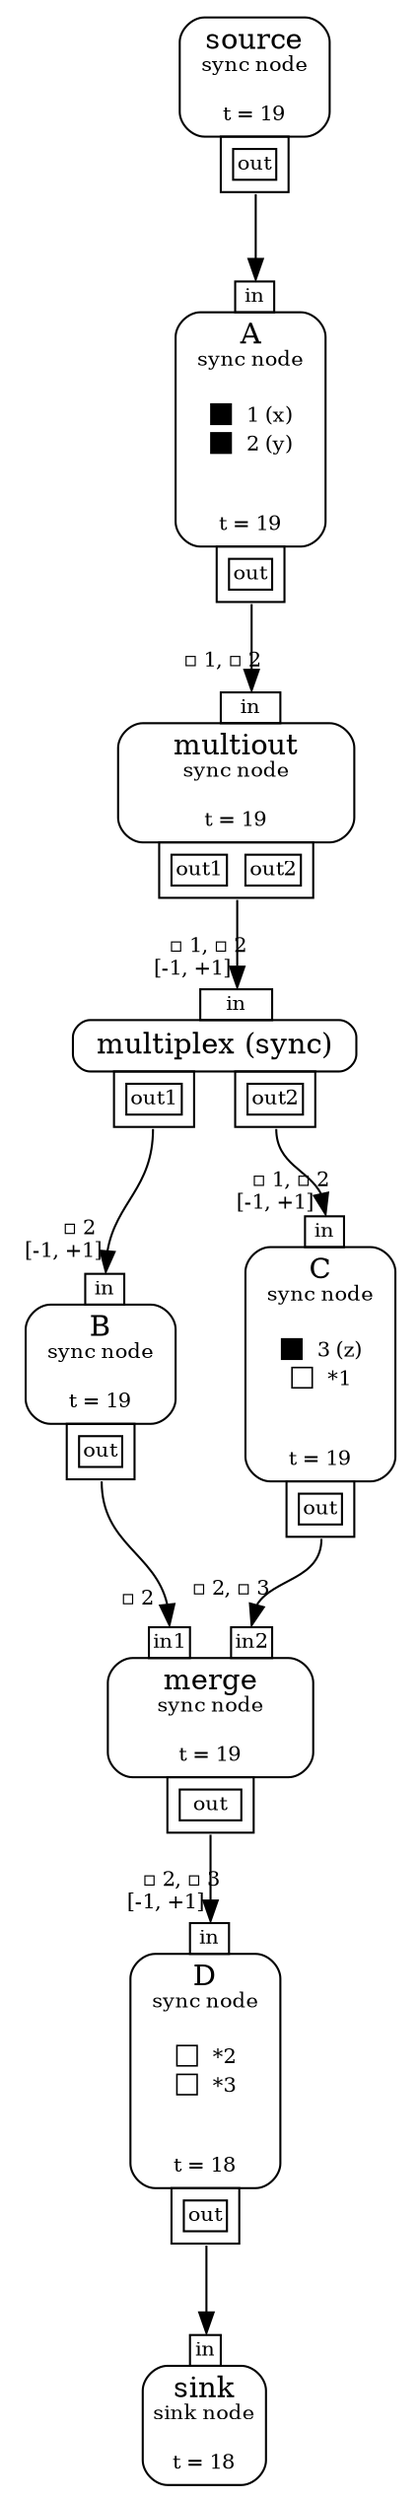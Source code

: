 digraph G{
	rankdir=TB
	node0 [shape=plaintext label=<
<TABLE BORDER="0" CELLBORDER="0" CELLSPACING="0" CELLPADDING="0"><TR><TD COLSPAN="1" BORDER="1" STYLE="ROUNDED" CELLPADDING="4" COLOR="black">source<BR/><FONT POINT-SIZE="10">sync node</FONT><BR/><BR/><FONT POINT-SIZE="10">t = 19</FONT></TD></TR><TR><TD COLSPAN="1" BORDER="0"><TABLE BORDER="0" CELLBORDER="0" CELLSPACING="0" CELLPADDING="0"><TR><TD WIDTH="20"></TD><TD BORDER="1" CELLPADDING="3" PORT="out1" COLOR="black"><TABLE BORDER="0" CELLSPACING="2"><TR CELLPADDING="1"><TD BORDER="1" CELLPADDING="1"><FONT POINT-SIZE="10">out</FONT></TD></TR></TABLE></TD><TD WIDTH="20"></TD></TR></TABLE></TD></TR></TABLE>
>];
	node2 [shape=plaintext label=<
<TABLE BORDER="0" CELLBORDER="0" CELLSPACING="0" CELLPADDING="0"><TR><TD WIDTH="20"></TD><TD BORDER="1" CELLPADDING="1" PORT="in3" COLOR="black"><FONT POINT-SIZE="10">in</FONT></TD><TD WIDTH="20"></TD></TR><TR><TD COLSPAN="3" BORDER="1" STYLE="ROUNDED" CELLPADDING="4" COLOR="black">A<BR/><FONT POINT-SIZE="10">sync node</FONT><BR/><BR/>&#x25A0; <FONT POINT-SIZE="10">1 (x)</FONT><BR/>&#x25A0; <FONT POINT-SIZE="10">2 (y)</FONT><BR/><BR/><BR/><FONT POINT-SIZE="10">t = 19</FONT></TD></TR><TR><TD COLSPAN="3" BORDER="0"><TABLE BORDER="0" CELLBORDER="0" CELLSPACING="0" CELLPADDING="0"><TR><TD WIDTH="20"></TD><TD BORDER="1" CELLPADDING="3" PORT="out4" COLOR="black"><TABLE BORDER="0" CELLSPACING="2"><TR CELLPADDING="1"><TD BORDER="1" CELLPADDING="1"><FONT POINT-SIZE="10">out</FONT></TD></TR></TABLE></TD><TD WIDTH="20"></TD></TR></TABLE></TD></TR></TABLE>
>];
	node5 [shape=plaintext label=<
<TABLE BORDER="0" CELLBORDER="0" CELLSPACING="0" CELLPADDING="0"><TR><TD WIDTH="20"></TD><TD BORDER="1" CELLPADDING="1" PORT="in6" COLOR="black"><FONT POINT-SIZE="10">in</FONT></TD><TD WIDTH="20"></TD></TR><TR><TD COLSPAN="3" BORDER="1" STYLE="ROUNDED" CELLPADDING="4" COLOR="black">multiout<BR/><FONT POINT-SIZE="10">sync node</FONT><BR/><BR/><FONT POINT-SIZE="10">t = 19</FONT></TD></TR><TR><TD COLSPAN="3" BORDER="0"><TABLE BORDER="0" CELLBORDER="0" CELLSPACING="0" CELLPADDING="0"><TR><TD WIDTH="20"></TD><TD BORDER="1" CELLPADDING="3" PORT="out7" COLOR="black"><TABLE BORDER="0" CELLSPACING="2"><TR CELLPADDING="1"><TD BORDER="1" CELLPADDING="1"><FONT POINT-SIZE="10">out1</FONT></TD><TD WIDTH="5"></TD><TD BORDER="1" CELLPADDING="1"><FONT POINT-SIZE="10">out2</FONT></TD></TR></TABLE></TD><TD WIDTH="20"></TD></TR></TABLE></TD></TR></TABLE>
>];
	node8 [shape=plaintext label=<
<TABLE BORDER="0" CELLBORDER="0" CELLSPACING="0" CELLPADDING="0"><TR><TD WIDTH="20"></TD><TD BORDER="1" CELLPADDING="1" PORT="in9" COLOR="black"><FONT POINT-SIZE="10">in</FONT></TD><TD WIDTH="20"></TD></TR><TR><TD COLSPAN="3" BORDER="1" STYLE="ROUNDED" CELLPADDING="4" COLOR="black">multiplex (sync)</TD></TR><TR><TD COLSPAN="3" BORDER="0"><TABLE BORDER="0" CELLBORDER="0" CELLSPACING="0" CELLPADDING="0"><TR><TD WIDTH="20"></TD><TD BORDER="1" CELLPADDING="3" PORT="out10" COLOR="black"><TABLE BORDER="0" CELLSPACING="2"><TR CELLPADDING="1"><TD BORDER="1" CELLPADDING="1"><FONT POINT-SIZE="10">out1</FONT></TD></TR></TABLE></TD><TD WIDTH="20"></TD><TD BORDER="1" CELLPADDING="3" PORT="out11" COLOR="black"><TABLE BORDER="0" CELLSPACING="2"><TR CELLPADDING="1"><TD BORDER="1" CELLPADDING="1"><FONT POINT-SIZE="10">out2</FONT></TD></TR></TABLE></TD><TD WIDTH="20"></TD></TR></TABLE></TD></TR></TABLE>
>];
	node12 [shape=plaintext label=<
<TABLE BORDER="0" CELLBORDER="0" CELLSPACING="0" CELLPADDING="0"><TR><TD WIDTH="20"></TD><TD BORDER="1" CELLPADDING="1" PORT="in13" COLOR="black"><FONT POINT-SIZE="10">in</FONT></TD><TD WIDTH="20"></TD></TR><TR><TD COLSPAN="3" BORDER="1" STYLE="ROUNDED" CELLPADDING="4" COLOR="black">B<BR/><FONT POINT-SIZE="10">sync node</FONT><BR/><BR/><FONT POINT-SIZE="10">t = 19</FONT></TD></TR><TR><TD COLSPAN="3" BORDER="0"><TABLE BORDER="0" CELLBORDER="0" CELLSPACING="0" CELLPADDING="0"><TR><TD WIDTH="20"></TD><TD BORDER="1" CELLPADDING="3" PORT="out14" COLOR="black"><TABLE BORDER="0" CELLSPACING="2"><TR CELLPADDING="1"><TD BORDER="1" CELLPADDING="1"><FONT POINT-SIZE="10">out</FONT></TD></TR></TABLE></TD><TD WIDTH="20"></TD></TR></TABLE></TD></TR></TABLE>
>];
	node15 [shape=plaintext label=<
<TABLE BORDER="0" CELLBORDER="0" CELLSPACING="0" CELLPADDING="0"><TR><TD WIDTH="20"></TD><TD BORDER="1" CELLPADDING="1" PORT="in16" COLOR="black"><FONT POINT-SIZE="10">in</FONT></TD><TD WIDTH="20"></TD></TR><TR><TD COLSPAN="3" BORDER="1" STYLE="ROUNDED" CELLPADDING="4" COLOR="black">C<BR/><FONT POINT-SIZE="10">sync node</FONT><BR/><BR/>&#x25A0; <FONT POINT-SIZE="10">3 (z)</FONT><BR/>&#x25A1; <FONT POINT-SIZE="10">*1</FONT><BR/><BR/><BR/><FONT POINT-SIZE="10">t = 19</FONT></TD></TR><TR><TD COLSPAN="3" BORDER="0"><TABLE BORDER="0" CELLBORDER="0" CELLSPACING="0" CELLPADDING="0"><TR><TD WIDTH="20"></TD><TD BORDER="1" CELLPADDING="3" PORT="out17" COLOR="black"><TABLE BORDER="0" CELLSPACING="2"><TR CELLPADDING="1"><TD BORDER="1" CELLPADDING="1"><FONT POINT-SIZE="10">out</FONT></TD></TR></TABLE></TD><TD WIDTH="20"></TD></TR></TABLE></TD></TR></TABLE>
>];
	node18 [shape=plaintext label=<
<TABLE BORDER="0" CELLBORDER="0" CELLSPACING="0" CELLPADDING="0"><TR><TD WIDTH="20"></TD><TD BORDER="1" CELLPADDING="1" PORT="in19" COLOR="black"><FONT POINT-SIZE="10">in1</FONT></TD><TD WIDTH="20"></TD><TD BORDER="1" CELLPADDING="1" PORT="in20" COLOR="black"><FONT POINT-SIZE="10">in2</FONT></TD><TD WIDTH="20"></TD></TR><TR><TD COLSPAN="5" BORDER="1" STYLE="ROUNDED" CELLPADDING="4" COLOR="black">merge<BR/><FONT POINT-SIZE="10">sync node</FONT><BR/><BR/><FONT POINT-SIZE="10">t = 19</FONT></TD></TR><TR><TD COLSPAN="5" BORDER="0"><TABLE BORDER="0" CELLBORDER="0" CELLSPACING="0" CELLPADDING="0"><TR><TD WIDTH="20"></TD><TD BORDER="1" CELLPADDING="3" PORT="out21" COLOR="black"><TABLE BORDER="0" CELLSPACING="2"><TR CELLPADDING="1"><TD BORDER="1" CELLPADDING="1"><FONT POINT-SIZE="10">out</FONT></TD></TR></TABLE></TD><TD WIDTH="20"></TD></TR></TABLE></TD></TR></TABLE>
>];
	node22 [shape=plaintext label=<
<TABLE BORDER="0" CELLBORDER="0" CELLSPACING="0" CELLPADDING="0"><TR><TD WIDTH="20"></TD><TD BORDER="1" CELLPADDING="1" PORT="in23" COLOR="black"><FONT POINT-SIZE="10">in</FONT></TD><TD WIDTH="20"></TD></TR><TR><TD COLSPAN="3" BORDER="1" STYLE="ROUNDED" CELLPADDING="4" COLOR="black">D<BR/><FONT POINT-SIZE="10">sync node</FONT><BR/><BR/>&#x25A1; <FONT POINT-SIZE="10">*2</FONT><BR/>&#x25A1; <FONT POINT-SIZE="10">*3</FONT><BR/><BR/><BR/><FONT POINT-SIZE="10">t = 18</FONT></TD></TR><TR><TD COLSPAN="3" BORDER="0"><TABLE BORDER="0" CELLBORDER="0" CELLSPACING="0" CELLPADDING="0"><TR><TD WIDTH="20"></TD><TD BORDER="1" CELLPADDING="3" PORT="out24" COLOR="black"><TABLE BORDER="0" CELLSPACING="2"><TR CELLPADDING="1"><TD BORDER="1" CELLPADDING="1"><FONT POINT-SIZE="10">out</FONT></TD></TR></TABLE></TD><TD WIDTH="20"></TD></TR></TABLE></TD></TR></TABLE>
>];
	node25 [shape=plaintext label=<
<TABLE BORDER="0" CELLBORDER="0" CELLSPACING="0" CELLPADDING="0"><TR><TD WIDTH="20"></TD><TD BORDER="1" CELLPADDING="1" PORT="in26" COLOR="black"><FONT POINT-SIZE="10">in</FONT></TD><TD WIDTH="20"></TD></TR><TR><TD COLSPAN="3" BORDER="1" STYLE="ROUNDED" CELLPADDING="4" COLOR="black">sink<BR/><FONT POINT-SIZE="10">sink node</FONT><BR/><BR/><FONT POINT-SIZE="10">t = 18</FONT></TD></TR></TABLE>
>];
	node0:out1 -> node2:in3 [style="", arrowhead="normal", color=black, headlabel=<>, fontsize=10, labelangle=45, labeldistance=2.0, labelfontcolor=black];
	node2:out4 -> node5:in6 [style="", arrowhead="normal", color=black, headlabel=<&#x25AB; 1, &#x25AB; 2<BR/>>, fontsize=10, labelangle=45, labeldistance=2.0, labelfontcolor=black];
	node5:out7 -> node8:in9 [style="", arrowhead="normal", color=black, headlabel=<&#x25AB; 1, &#x25AB; 2<BR/>[-1, +1]     >, fontsize=10, labelangle=45, labeldistance=2.0, labelfontcolor=black];
	node8:out10 -> node12:in13 [style="", arrowhead="normal", color=black, headlabel=<&#x25AB; 2<BR/>[-1, +1]     >, fontsize=10, labelangle=45, labeldistance=2.0, labelfontcolor=black];
	node8:out11 -> node15:in16 [style="", arrowhead="normal", color=black, headlabel=<&#x25AB; 1, &#x25AB; 2<BR/>[-1, +1]     >, fontsize=10, labelangle=45, labeldistance=2.0, labelfontcolor=black];
	node12:out14 -> node18:in19 [style="", arrowhead="normal", color=black, headlabel=<&#x25AB; 2<BR/>>, fontsize=10, labelangle=45, labeldistance=2.0, labelfontcolor=black];
	node15:out17 -> node18:in20 [style="", arrowhead="normal", color=black, headlabel=<&#x25AB; 2, &#x25AB; 3<BR/>>, fontsize=10, labelangle=45, labeldistance=2.0, labelfontcolor=black];
	node18:out21 -> node22:in23 [style="", arrowhead="normal", color=black, headlabel=<&#x25AB; 2, &#x25AB; 3<BR/>[-1, +1]     >, fontsize=10, labelangle=45, labeldistance=2.0, labelfontcolor=black];
	node22:out24 -> node25:in26 [style="", arrowhead="normal", color=black, headlabel=<>, fontsize=10, labelangle=45, labeldistance=2.0, labelfontcolor=black];
	{rank=source; node0}
	{rank=sink; node25}
}
